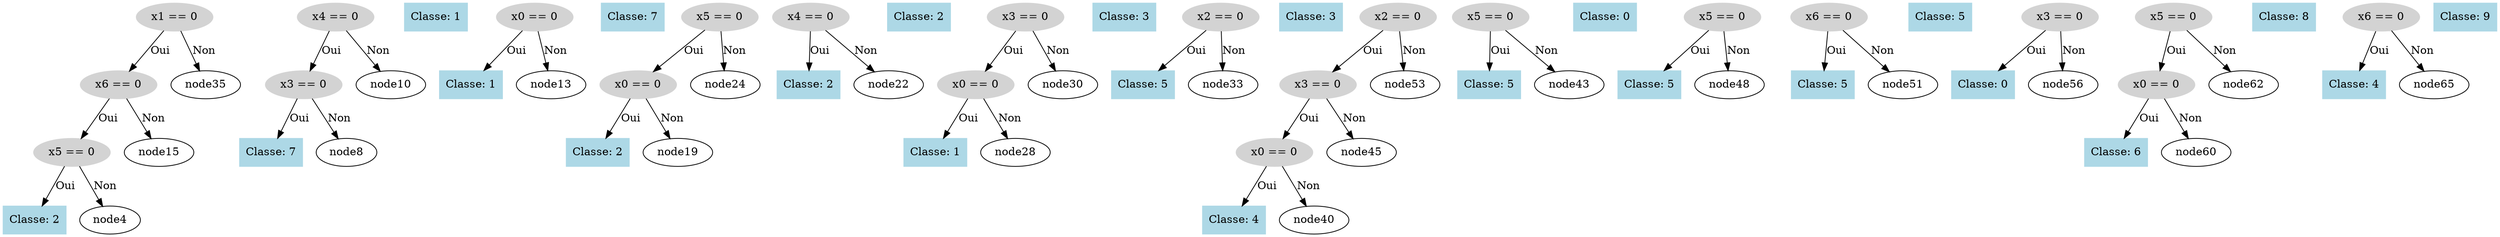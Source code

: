 digraph DecisionTree {
  node0 [label="x1 == 0", shape=ellipse, style=filled, color=lightgray];
  node0 -> node1 [label="Oui"];
  node1 [label="x6 == 0", shape=ellipse, style=filled, color=lightgray];
  node1 -> node2 [label="Oui"];
  node2 [label="x5 == 0", shape=ellipse, style=filled, color=lightgray];
  node2 -> node3 [label="Oui"];
  node3 [label="Classe: 2", shape=box, style=filled, color=lightblue];
  node2 -> node4 [label="Non"];
  node5 [label="x4 == 0", shape=ellipse, style=filled, color=lightgray];
  node5 -> node6 [label="Oui"];
  node6 [label="x3 == 0", shape=ellipse, style=filled, color=lightgray];
  node6 -> node7 [label="Oui"];
  node7 [label="Classe: 7", shape=box, style=filled, color=lightblue];
  node6 -> node8 [label="Non"];
  node9 [label="Classe: 1", shape=box, style=filled, color=lightblue];
  node5 -> node10 [label="Non"];
  node11 [label="x0 == 0", shape=ellipse, style=filled, color=lightgray];
  node11 -> node12 [label="Oui"];
  node12 [label="Classe: 1", shape=box, style=filled, color=lightblue];
  node11 -> node13 [label="Non"];
  node14 [label="Classe: 7", shape=box, style=filled, color=lightblue];
  node1 -> node15 [label="Non"];
  node16 [label="x5 == 0", shape=ellipse, style=filled, color=lightgray];
  node16 -> node17 [label="Oui"];
  node17 [label="x0 == 0", shape=ellipse, style=filled, color=lightgray];
  node17 -> node18 [label="Oui"];
  node18 [label="Classe: 2", shape=box, style=filled, color=lightblue];
  node17 -> node19 [label="Non"];
  node20 [label="x4 == 0", shape=ellipse, style=filled, color=lightgray];
  node20 -> node21 [label="Oui"];
  node21 [label="Classe: 2", shape=box, style=filled, color=lightblue];
  node20 -> node22 [label="Non"];
  node23 [label="Classe: 2", shape=box, style=filled, color=lightblue];
  node16 -> node24 [label="Non"];
  node25 [label="x3 == 0", shape=ellipse, style=filled, color=lightgray];
  node25 -> node26 [label="Oui"];
  node26 [label="x0 == 0", shape=ellipse, style=filled, color=lightgray];
  node26 -> node27 [label="Oui"];
  node27 [label="Classe: 1", shape=box, style=filled, color=lightblue];
  node26 -> node28 [label="Non"];
  node29 [label="Classe: 3", shape=box, style=filled, color=lightblue];
  node25 -> node30 [label="Non"];
  node31 [label="x2 == 0", shape=ellipse, style=filled, color=lightgray];
  node31 -> node32 [label="Oui"];
  node32 [label="Classe: 5", shape=box, style=filled, color=lightblue];
  node31 -> node33 [label="Non"];
  node34 [label="Classe: 3", shape=box, style=filled, color=lightblue];
  node0 -> node35 [label="Non"];
  node36 [label="x2 == 0", shape=ellipse, style=filled, color=lightgray];
  node36 -> node37 [label="Oui"];
  node37 [label="x3 == 0", shape=ellipse, style=filled, color=lightgray];
  node37 -> node38 [label="Oui"];
  node38 [label="x0 == 0", shape=ellipse, style=filled, color=lightgray];
  node38 -> node39 [label="Oui"];
  node39 [label="Classe: 4", shape=box, style=filled, color=lightblue];
  node38 -> node40 [label="Non"];
  node41 [label="x5 == 0", shape=ellipse, style=filled, color=lightgray];
  node41 -> node42 [label="Oui"];
  node42 [label="Classe: 5", shape=box, style=filled, color=lightblue];
  node41 -> node43 [label="Non"];
  node44 [label="Classe: 0", shape=box, style=filled, color=lightblue];
  node37 -> node45 [label="Non"];
  node46 [label="x5 == 0", shape=ellipse, style=filled, color=lightgray];
  node46 -> node47 [label="Oui"];
  node47 [label="Classe: 5", shape=box, style=filled, color=lightblue];
  node46 -> node48 [label="Non"];
  node49 [label="x6 == 0", shape=ellipse, style=filled, color=lightgray];
  node49 -> node50 [label="Oui"];
  node50 [label="Classe: 5", shape=box, style=filled, color=lightblue];
  node49 -> node51 [label="Non"];
  node52 [label="Classe: 5", shape=box, style=filled, color=lightblue];
  node36 -> node53 [label="Non"];
  node54 [label="x3 == 0", shape=ellipse, style=filled, color=lightgray];
  node54 -> node55 [label="Oui"];
  node55 [label="Classe: 0", shape=box, style=filled, color=lightblue];
  node54 -> node56 [label="Non"];
  node57 [label="x5 == 0", shape=ellipse, style=filled, color=lightgray];
  node57 -> node58 [label="Oui"];
  node58 [label="x0 == 0", shape=ellipse, style=filled, color=lightgray];
  node58 -> node59 [label="Oui"];
  node59 [label="Classe: 6", shape=box, style=filled, color=lightblue];
  node58 -> node60 [label="Non"];
  node61 [label="Classe: 8", shape=box, style=filled, color=lightblue];
  node57 -> node62 [label="Non"];
  node63 [label="x6 == 0", shape=ellipse, style=filled, color=lightgray];
  node63 -> node64 [label="Oui"];
  node64 [label="Classe: 4", shape=box, style=filled, color=lightblue];
  node63 -> node65 [label="Non"];
  node66 [label="Classe: 9", shape=box, style=filled, color=lightblue];
}
